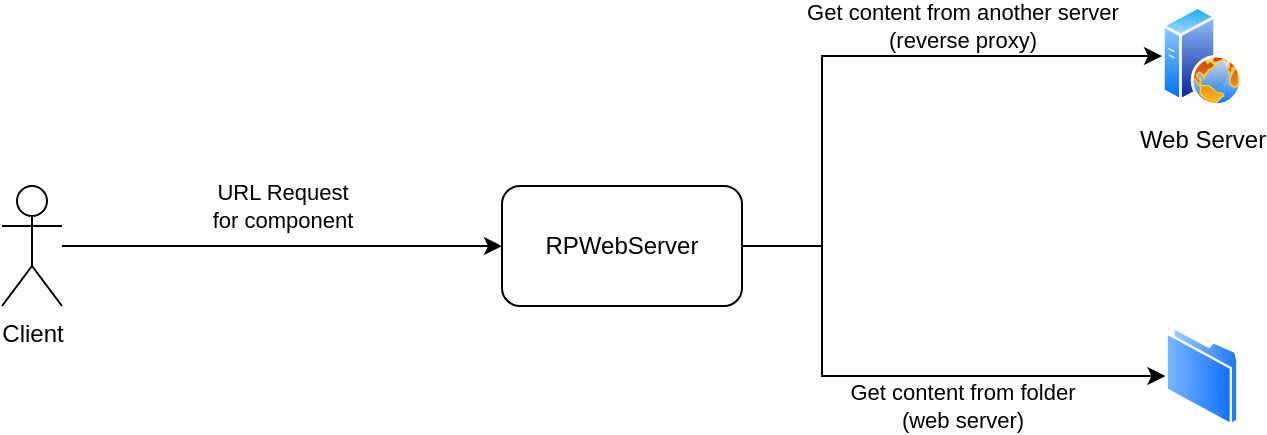 <mxfile version="20.5.3" type="embed" pages="3"><diagram id="hoIjUPQ0-fsBYpZj0QVw" name="Overview"><mxGraphModel dx="1696" dy="762" grid="1" gridSize="10" guides="1" tooltips="1" connect="1" arrows="1" fold="1" page="0" pageScale="1" pageWidth="850" pageHeight="1100" math="0" shadow="0"><root><mxCell id="0"/><mxCell id="1" parent="0"/><mxCell id="an_aQGK2Lp0NyKb_7Ljq-3" value="URL Request&lt;br&gt;for component" style="edgeStyle=orthogonalEdgeStyle;rounded=0;orthogonalLoop=1;jettySize=auto;html=1;entryX=0;entryY=0.5;entryDx=0;entryDy=0;" parent="1" source="an_aQGK2Lp0NyKb_7Ljq-1" target="an_aQGK2Lp0NyKb_7Ljq-2" edge="1"><mxGeometry y="20" relative="1" as="geometry"><mxPoint as="offset"/></mxGeometry></mxCell><mxCell id="an_aQGK2Lp0NyKb_7Ljq-1" value="Client" style="shape=umlActor;verticalLabelPosition=bottom;verticalAlign=top;html=1;outlineConnect=0;" parent="1" vertex="1"><mxGeometry x="-330" y="210" width="30" height="60" as="geometry"/></mxCell><mxCell id="an_aQGK2Lp0NyKb_7Ljq-7" style="edgeStyle=orthogonalEdgeStyle;rounded=0;orthogonalLoop=1;jettySize=auto;html=1;entryX=0;entryY=0.5;entryDx=0;entryDy=0;" parent="1" source="an_aQGK2Lp0NyKb_7Ljq-2" target="an_aQGK2Lp0NyKb_7Ljq-6" edge="1"><mxGeometry relative="1" as="geometry"><Array as="points"><mxPoint x="80" y="240"/><mxPoint x="80" y="145"/></Array></mxGeometry></mxCell><mxCell id="an_aQGK2Lp0NyKb_7Ljq-9" value="Get content from another server&lt;br&gt;(reverse proxy)" style="edgeLabel;html=1;align=center;verticalAlign=middle;resizable=0;points=[];" parent="an_aQGK2Lp0NyKb_7Ljq-7" vertex="1" connectable="0"><mxGeometry x="-0.593" y="4" relative="1" as="geometry"><mxPoint x="74" y="-88" as="offset"/></mxGeometry></mxCell><mxCell id="an_aQGK2Lp0NyKb_7Ljq-11" value="Get content from folder &lt;br&gt;(web server)" style="edgeStyle=orthogonalEdgeStyle;rounded=0;orthogonalLoop=1;jettySize=auto;html=1;entryX=0;entryY=0.5;entryDx=0;entryDy=0;" parent="1" source="an_aQGK2Lp0NyKb_7Ljq-2" target="an_aQGK2Lp0NyKb_7Ljq-10" edge="1"><mxGeometry x="0.265" y="-15" relative="1" as="geometry"><Array as="points"><mxPoint x="80" y="240"/><mxPoint x="80" y="305"/></Array><mxPoint as="offset"/></mxGeometry></mxCell><mxCell id="an_aQGK2Lp0NyKb_7Ljq-2" value="RPWebServer" style="rounded=1;whiteSpace=wrap;html=1;horizontal=1;" parent="1" vertex="1"><mxGeometry x="-80" y="210" width="120" height="60" as="geometry"/></mxCell><mxCell id="an_aQGK2Lp0NyKb_7Ljq-6" value="Web Server" style="aspect=fixed;perimeter=ellipsePerimeter;html=1;align=center;shadow=0;dashed=0;spacingTop=3;image;image=img/lib/active_directory/web_server.svg;" parent="1" vertex="1"><mxGeometry x="250" y="120" width="40" height="50" as="geometry"/></mxCell><mxCell id="an_aQGK2Lp0NyKb_7Ljq-10" value="" style="aspect=fixed;perimeter=ellipsePerimeter;html=1;align=center;shadow=0;dashed=0;spacingTop=3;image;image=img/lib/active_directory/folder.svg;" parent="1" vertex="1"><mxGeometry x="251.75" y="280" width="36.5" height="50" as="geometry"/></mxCell></root></mxGraphModel></diagram><diagram id="23iRSUPoRavnBvh4doch" name="Controllers"><mxGraphModel dx="1296" dy="762" grid="1" gridSize="10" guides="1" tooltips="1" connect="1" arrows="1" fold="1" page="0" pageScale="1" pageWidth="827" pageHeight="1169" math="0" shadow="0"><root><mxCell id="0"/><mxCell id="1" parent="0"/><mxCell id="7" style="edgeStyle=orthogonalEdgeStyle;rounded=0;orthogonalLoop=1;jettySize=auto;html=1;entryX=0;entryY=0.5;entryDx=0;entryDy=0;" parent="1" source="2" target="6" edge="1"><mxGeometry relative="1" as="geometry"/></mxCell><mxCell id="12" value="Request" style="edgeLabel;html=1;align=center;verticalAlign=middle;resizable=0;points=[];" parent="7" vertex="1" connectable="0"><mxGeometry x="-0.179" y="2" relative="1" as="geometry"><mxPoint y="-8" as="offset"/></mxGeometry></mxCell><mxCell id="2" value="Controllers" style="rounded=1;whiteSpace=wrap;html=1;" parent="1" vertex="1"><mxGeometry x="210" y="350" width="120" height="60" as="geometry"/></mxCell><mxCell id="4" style="edgeStyle=orthogonalEdgeStyle;rounded=0;orthogonalLoop=1;jettySize=auto;html=1;" parent="1" source="3" target="2" edge="1"><mxGeometry relative="1" as="geometry"/></mxCell><mxCell id="3" value="Client" style="shape=umlActor;verticalLabelPosition=bottom;verticalAlign=top;html=1;outlineConnect=0;" parent="1" vertex="1"><mxGeometry x="255" y="140" width="30" height="60" as="geometry"/></mxCell><mxCell id="9" style="edgeStyle=orthogonalEdgeStyle;rounded=0;orthogonalLoop=1;jettySize=auto;html=1;entryX=0;entryY=0.5;entryDx=0;entryDy=0;" parent="1" source="6" target="8" edge="1"><mxGeometry relative="1" as="geometry"/></mxCell><mxCell id="13" value="Request" style="edgeLabel;html=1;align=center;verticalAlign=middle;resizable=0;points=[];" parent="9" vertex="1" connectable="0"><mxGeometry x="-0.042" y="4" relative="1" as="geometry"><mxPoint y="-6" as="offset"/></mxGeometry></mxCell><mxCell id="6" value="Mediator" style="ellipse;whiteSpace=wrap;html=1;" parent="1" vertex="1"><mxGeometry x="520" y="340" width="120" height="80" as="geometry"/></mxCell><mxCell id="8" value="Command Handler" style="rounded=1;whiteSpace=wrap;html=1;" parent="1" vertex="1"><mxGeometry x="830" y="350" width="120" height="60" as="geometry"/></mxCell><mxCell id="nSwMTUA1Ayu0Em7r5msc-15" style="edgeStyle=orthogonalEdgeStyle;rounded=0;orthogonalLoop=1;jettySize=auto;html=1;entryX=0.5;entryY=1;entryDx=0;entryDy=0;" edge="1" parent="1" source="nSwMTUA1Ayu0Em7r5msc-13" target="2"><mxGeometry relative="1" as="geometry"><Array as="points"><mxPoint x="80" y="460"/><mxPoint x="270" y="460"/></Array></mxGeometry></mxCell><mxCell id="nSwMTUA1Ayu0Em7r5msc-13" value="ComponentsController" style="rounded=1;whiteSpace=wrap;html=1;" vertex="1" parent="1"><mxGeometry y="520" width="160" height="60" as="geometry"/></mxCell><mxCell id="nSwMTUA1Ayu0Em7r5msc-16" style="edgeStyle=orthogonalEdgeStyle;rounded=0;orthogonalLoop=1;jettySize=auto;html=1;entryX=0.5;entryY=1;entryDx=0;entryDy=0;" edge="1" parent="1" source="nSwMTUA1Ayu0Em7r5msc-14" target="2"><mxGeometry relative="1" as="geometry"><Array as="points"><mxPoint x="440" y="460"/><mxPoint x="270" y="460"/></Array></mxGeometry></mxCell><mxCell id="nSwMTUA1Ayu0Em7r5msc-14" value="ReverseProxyController" style="rounded=1;whiteSpace=wrap;html=1;" vertex="1" parent="1"><mxGeometry x="360" y="520" width="160" height="60" as="geometry"/></mxCell></root></mxGraphModel></diagram><diagram id="A0T6SrLOBzOb_WVzB4OK" name="Services"><mxGraphModel dx="1296" dy="762" grid="1" gridSize="10" guides="1" tooltips="1" connect="1" arrows="1" fold="1" page="0" pageScale="1" pageWidth="850" pageHeight="1100" math="0" shadow="0"><root><mxCell id="0"/><mxCell id="1" parent="0"/><mxCell id="zzIHEhkbpTFORBGM2hry-3" style="edgeStyle=orthogonalEdgeStyle;rounded=0;orthogonalLoop=1;jettySize=auto;html=1;entryX=0;entryY=0.5;entryDx=0;entryDy=0;endArrow=none;endFill=0;startArrow=diamond;startFill=1;" edge="1" parent="1" source="zzIHEhkbpTFORBGM2hry-1" target="zzIHEhkbpTFORBGM2hry-2"><mxGeometry relative="1" as="geometry"/></mxCell><mxCell id="zzIHEhkbpTFORBGM2hry-4" value="*" style="edgeLabel;html=1;align=center;verticalAlign=middle;resizable=0;points=[];" vertex="1" connectable="0" parent="zzIHEhkbpTFORBGM2hry-3"><mxGeometry x="0.8" y="2" relative="1" as="geometry"><mxPoint x="13" y="-8" as="offset"/></mxGeometry></mxCell><mxCell id="zzIHEhkbpTFORBGM2hry-1" value="&lt;div style=&quot;background-color:#262626;color:#d0d0d0&quot;&gt;&lt;pre style=&quot;font-family:'JetBrains Mono',monospace;font-size:10.5pt;&quot;&gt;ComponentsMappingService&lt;/pre&gt;&lt;/div&gt;" style="rounded=1;whiteSpace=wrap;html=1;" vertex="1" parent="1"><mxGeometry x="120" y="120" width="250" height="60" as="geometry"/></mxCell><mxCell id="zzIHEhkbpTFORBGM2hry-2" value="&lt;div style=&quot;background-color:#262626;color:#d0d0d0&quot;&gt;&lt;pre style=&quot;font-family:'JetBrains Mono',monospace;font-size:10.5pt;&quot;&gt;IComponentProvider&lt;/pre&gt;&lt;/div&gt;" style="rounded=1;whiteSpace=wrap;html=1;" vertex="1" parent="1"><mxGeometry x="600" y="120" width="190" height="60" as="geometry"/></mxCell><mxCell id="zzIHEhkbpTFORBGM2hry-6" style="edgeStyle=orthogonalEdgeStyle;rounded=0;orthogonalLoop=1;jettySize=auto;html=1;entryX=0.5;entryY=1;entryDx=0;entryDy=0;startArrow=none;startFill=0;endArrow=classic;endFill=1;" edge="1" parent="1" source="zzIHEhkbpTFORBGM2hry-5" target="zzIHEhkbpTFORBGM2hry-2"><mxGeometry relative="1" as="geometry"/></mxCell><mxCell id="zzIHEhkbpTFORBGM2hry-5" value="&lt;div style=&quot;background-color:#262626;color:#d0d0d0&quot;&gt;&lt;pre style=&quot;font-family:'JetBrains Mono',monospace;font-size:10.5pt;&quot;&gt;ComponentFileProvider&lt;/pre&gt;&lt;/div&gt;" style="rounded=1;whiteSpace=wrap;html=1;" vertex="1" parent="1"><mxGeometry x="575" y="300" width="240" height="60" as="geometry"/></mxCell><mxCell id="K1EJGTlM13GlT_b6cHCI-3" style="edgeStyle=orthogonalEdgeStyle;rounded=0;orthogonalLoop=1;jettySize=auto;html=1;startArrow=none;startFill=0;endArrow=none;endFill=0;" edge="1" parent="1" source="K1EJGTlM13GlT_b6cHCI-1" target="K1EJGTlM13GlT_b6cHCI-2"><mxGeometry relative="1" as="geometry"/></mxCell><mxCell id="K1EJGTlM13GlT_b6cHCI-1" value="Reverse Proxy&lt;br&gt;(YARP)" style="rounded=1;whiteSpace=wrap;html=1;" vertex="1" parent="1"><mxGeometry x="120" y="510" width="230" height="60" as="geometry"/></mxCell><mxCell id="K1EJGTlM13GlT_b6cHCI-2" value="IProxyConfigProvider&lt;br&gt;(YARP)" style="rounded=1;whiteSpace=wrap;html=1;" vertex="1" parent="1"><mxGeometry x="595" y="510" width="200" height="60" as="geometry"/></mxCell><mxCell id="K1EJGTlM13GlT_b6cHCI-5" style="edgeStyle=orthogonalEdgeStyle;rounded=0;orthogonalLoop=1;jettySize=auto;html=1;entryX=0.5;entryY=1;entryDx=0;entryDy=0;startArrow=none;startFill=0;endArrow=classic;endFill=1;" edge="1" parent="1" source="K1EJGTlM13GlT_b6cHCI-4" target="K1EJGTlM13GlT_b6cHCI-2"><mxGeometry relative="1" as="geometry"/></mxCell><mxCell id="K1EJGTlM13GlT_b6cHCI-4" value="CustomProxyConfigProvider" style="rounded=1;whiteSpace=wrap;html=1;" vertex="1" parent="1"><mxGeometry x="585" y="680" width="220" height="60" as="geometry"/></mxCell></root></mxGraphModel></diagram></mxfile>